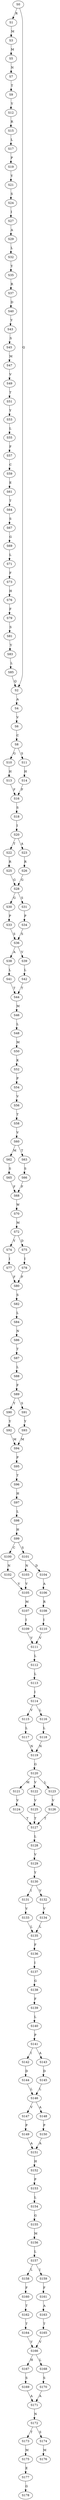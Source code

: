 strict digraph  {
	S0 -> S1 [ label = R ];
	S0 -> S2 [ label = Q ];
	S1 -> S3 [ label = M ];
	S2 -> S4 [ label = A ];
	S3 -> S5 [ label = M ];
	S4 -> S6 [ label = V ];
	S5 -> S7 [ label = N ];
	S6 -> S8 [ label = C ];
	S7 -> S9 [ label = T ];
	S8 -> S10 [ label = G ];
	S8 -> S11 [ label = S ];
	S9 -> S12 [ label = Y ];
	S10 -> S13 [ label = H ];
	S11 -> S14 [ label = H ];
	S12 -> S15 [ label = R ];
	S13 -> S16 [ label = F ];
	S14 -> S16 [ label = F ];
	S15 -> S17 [ label = L ];
	S16 -> S18 [ label = S ];
	S17 -> S19 [ label = P ];
	S18 -> S20 [ label = I ];
	S19 -> S21 [ label = Y ];
	S20 -> S22 [ label = T ];
	S20 -> S23 [ label = A ];
	S21 -> S24 [ label = S ];
	S22 -> S25 [ label = R ];
	S23 -> S26 [ label = R ];
	S24 -> S27 [ label = I ];
	S25 -> S28 [ label = G ];
	S26 -> S28 [ label = G ];
	S27 -> S29 [ label = A ];
	S28 -> S30 [ label = G ];
	S28 -> S31 [ label = S ];
	S29 -> S32 [ label = L ];
	S30 -> S33 [ label = P ];
	S31 -> S34 [ label = P ];
	S32 -> S35 [ label = Y ];
	S33 -> S36 [ label = S ];
	S34 -> S36 [ label = S ];
	S35 -> S37 [ label = R ];
	S36 -> S38 [ label = A ];
	S36 -> S39 [ label = V ];
	S37 -> S40 [ label = D ];
	S38 -> S41 [ label = L ];
	S39 -> S42 [ label = L ];
	S40 -> S43 [ label = Y ];
	S41 -> S44 [ label = T ];
	S42 -> S44 [ label = T ];
	S43 -> S45 [ label = S ];
	S44 -> S46 [ label = M ];
	S45 -> S47 [ label = M ];
	S46 -> S48 [ label = L ];
	S47 -> S49 [ label = V ];
	S48 -> S50 [ label = M ];
	S49 -> S51 [ label = T ];
	S50 -> S52 [ label = K ];
	S51 -> S53 [ label = Y ];
	S52 -> S54 [ label = P ];
	S53 -> S55 [ label = L ];
	S54 -> S56 [ label = V ];
	S55 -> S57 [ label = F ];
	S56 -> S58 [ label = T ];
	S57 -> S59 [ label = C ];
	S58 -> S60 [ label = V ];
	S59 -> S61 [ label = E ];
	S60 -> S62 [ label = M ];
	S60 -> S63 [ label = T ];
	S61 -> S64 [ label = T ];
	S62 -> S65 [ label = S ];
	S63 -> S66 [ label = S ];
	S64 -> S67 [ label = S ];
	S65 -> S68 [ label = F ];
	S66 -> S68 [ label = F ];
	S67 -> S69 [ label = G ];
	S68 -> S70 [ label = W ];
	S69 -> S71 [ label = L ];
	S70 -> S72 [ label = M ];
	S71 -> S73 [ label = F ];
	S72 -> S74 [ label = Y ];
	S72 -> S75 [ label = D ];
	S73 -> S76 [ label = H ];
	S74 -> S77 [ label = I ];
	S75 -> S78 [ label = I ];
	S76 -> S79 [ label = F ];
	S77 -> S80 [ label = F ];
	S78 -> S80 [ label = F ];
	S79 -> S81 [ label = S ];
	S80 -> S82 [ label = S ];
	S81 -> S83 [ label = Y ];
	S82 -> S84 [ label = L ];
	S83 -> S85 [ label = L ];
	S84 -> S86 [ label = N ];
	S85 -> S2 [ label = Q ];
	S86 -> S87 [ label = T ];
	S87 -> S88 [ label = L ];
	S88 -> S89 [ label = F ];
	S89 -> S90 [ label = Y ];
	S89 -> S91 [ label = S ];
	S90 -> S92 [ label = Y ];
	S91 -> S93 [ label = Y ];
	S92 -> S94 [ label = M ];
	S93 -> S94 [ label = M ];
	S94 -> S95 [ label = P ];
	S95 -> S96 [ label = T ];
	S96 -> S97 [ label = H ];
	S97 -> S98 [ label = L ];
	S98 -> S99 [ label = H ];
	S99 -> S100 [ label = C ];
	S99 -> S101 [ label = S ];
	S100 -> S102 [ label = N ];
	S101 -> S103 [ label = N ];
	S101 -> S104 [ label = D ];
	S102 -> S105 [ label = V ];
	S103 -> S105 [ label = V ];
	S104 -> S106 [ label = A ];
	S105 -> S107 [ label = M ];
	S106 -> S108 [ label = R ];
	S107 -> S109 [ label = I ];
	S108 -> S110 [ label = I ];
	S109 -> S111 [ label = V ];
	S110 -> S111 [ label = V ];
	S111 -> S112 [ label = L ];
	S112 -> S113 [ label = L ];
	S113 -> S114 [ label = I ];
	S114 -> S115 [ label = V ];
	S114 -> S116 [ label = L ];
	S115 -> S117 [ label = L ];
	S116 -> S118 [ label = L ];
	S117 -> S119 [ label = N ];
	S118 -> S119 [ label = N ];
	S119 -> S120 [ label = G ];
	S120 -> S121 [ label = M ];
	S120 -> S122 [ label = V ];
	S120 -> S123 [ label = L ];
	S121 -> S124 [ label = V ];
	S122 -> S125 [ label = V ];
	S123 -> S126 [ label = V ];
	S124 -> S127 [ label = T ];
	S125 -> S127 [ label = T ];
	S126 -> S127 [ label = T ];
	S127 -> S128 [ label = L ];
	S128 -> S129 [ label = V ];
	S129 -> S130 [ label = Y ];
	S130 -> S131 [ label = I ];
	S130 -> S132 [ label = V ];
	S131 -> S133 [ label = V ];
	S132 -> S134 [ label = V ];
	S133 -> S135 [ label = L ];
	S134 -> S135 [ label = L ];
	S135 -> S136 [ label = F ];
	S136 -> S137 [ label = I ];
	S137 -> S138 [ label = G ];
	S138 -> S139 [ label = F ];
	S139 -> S140 [ label = L ];
	S140 -> S141 [ label = P ];
	S141 -> S142 [ label = I ];
	S141 -> S143 [ label = A ];
	S142 -> S144 [ label = D ];
	S143 -> S145 [ label = D ];
	S144 -> S146 [ label = L ];
	S145 -> S146 [ label = L ];
	S146 -> S147 [ label = V ];
	S146 -> S148 [ label = A ];
	S147 -> S149 [ label = P ];
	S148 -> S150 [ label = P ];
	S149 -> S151 [ label = A ];
	S150 -> S151 [ label = A ];
	S151 -> S152 [ label = H ];
	S152 -> S153 [ label = P ];
	S153 -> S154 [ label = L ];
	S154 -> S155 [ label = G ];
	S155 -> S156 [ label = M ];
	S156 -> S157 [ label = L ];
	S157 -> S158 [ label = L ];
	S157 -> S159 [ label = I ];
	S158 -> S160 [ label = F ];
	S159 -> S161 [ label = F ];
	S160 -> S162 [ label = T ];
	S161 -> S163 [ label = A ];
	S162 -> S164 [ label = T ];
	S163 -> S165 [ label = T ];
	S164 -> S166 [ label = V ];
	S165 -> S166 [ label = V ];
	S166 -> S167 [ label = H ];
	S166 -> S168 [ label = L ];
	S167 -> S169 [ label = S ];
	S168 -> S170 [ label = S ];
	S169 -> S171 [ label = A ];
	S170 -> S171 [ label = A ];
	S171 -> S172 [ label = N ];
	S172 -> S173 [ label = T ];
	S172 -> S174 [ label = S ];
	S173 -> S175 [ label = M ];
	S174 -> S176 [ label = M ];
	S175 -> S177 [ label = E ];
	S177 -> S178 [ label = G ];
}
